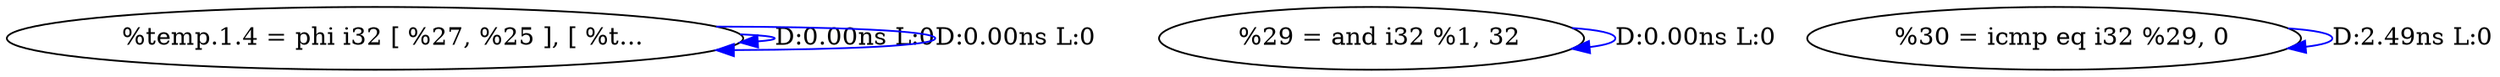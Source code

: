 digraph {
Node0x33860f0[label="  %temp.1.4 = phi i32 [ %27, %25 ], [ %t..."];
Node0x33860f0 -> Node0x33860f0[label="D:0.00ns L:0",color=blue];
Node0x33860f0 -> Node0x33860f0[label="D:0.00ns L:0",color=blue];
Node0x33861d0[label="  %29 = and i32 %1, 32"];
Node0x33861d0 -> Node0x33861d0[label="D:0.00ns L:0",color=blue];
Node0x33862b0[label="  %30 = icmp eq i32 %29, 0"];
Node0x33862b0 -> Node0x33862b0[label="D:2.49ns L:0",color=blue];
}
